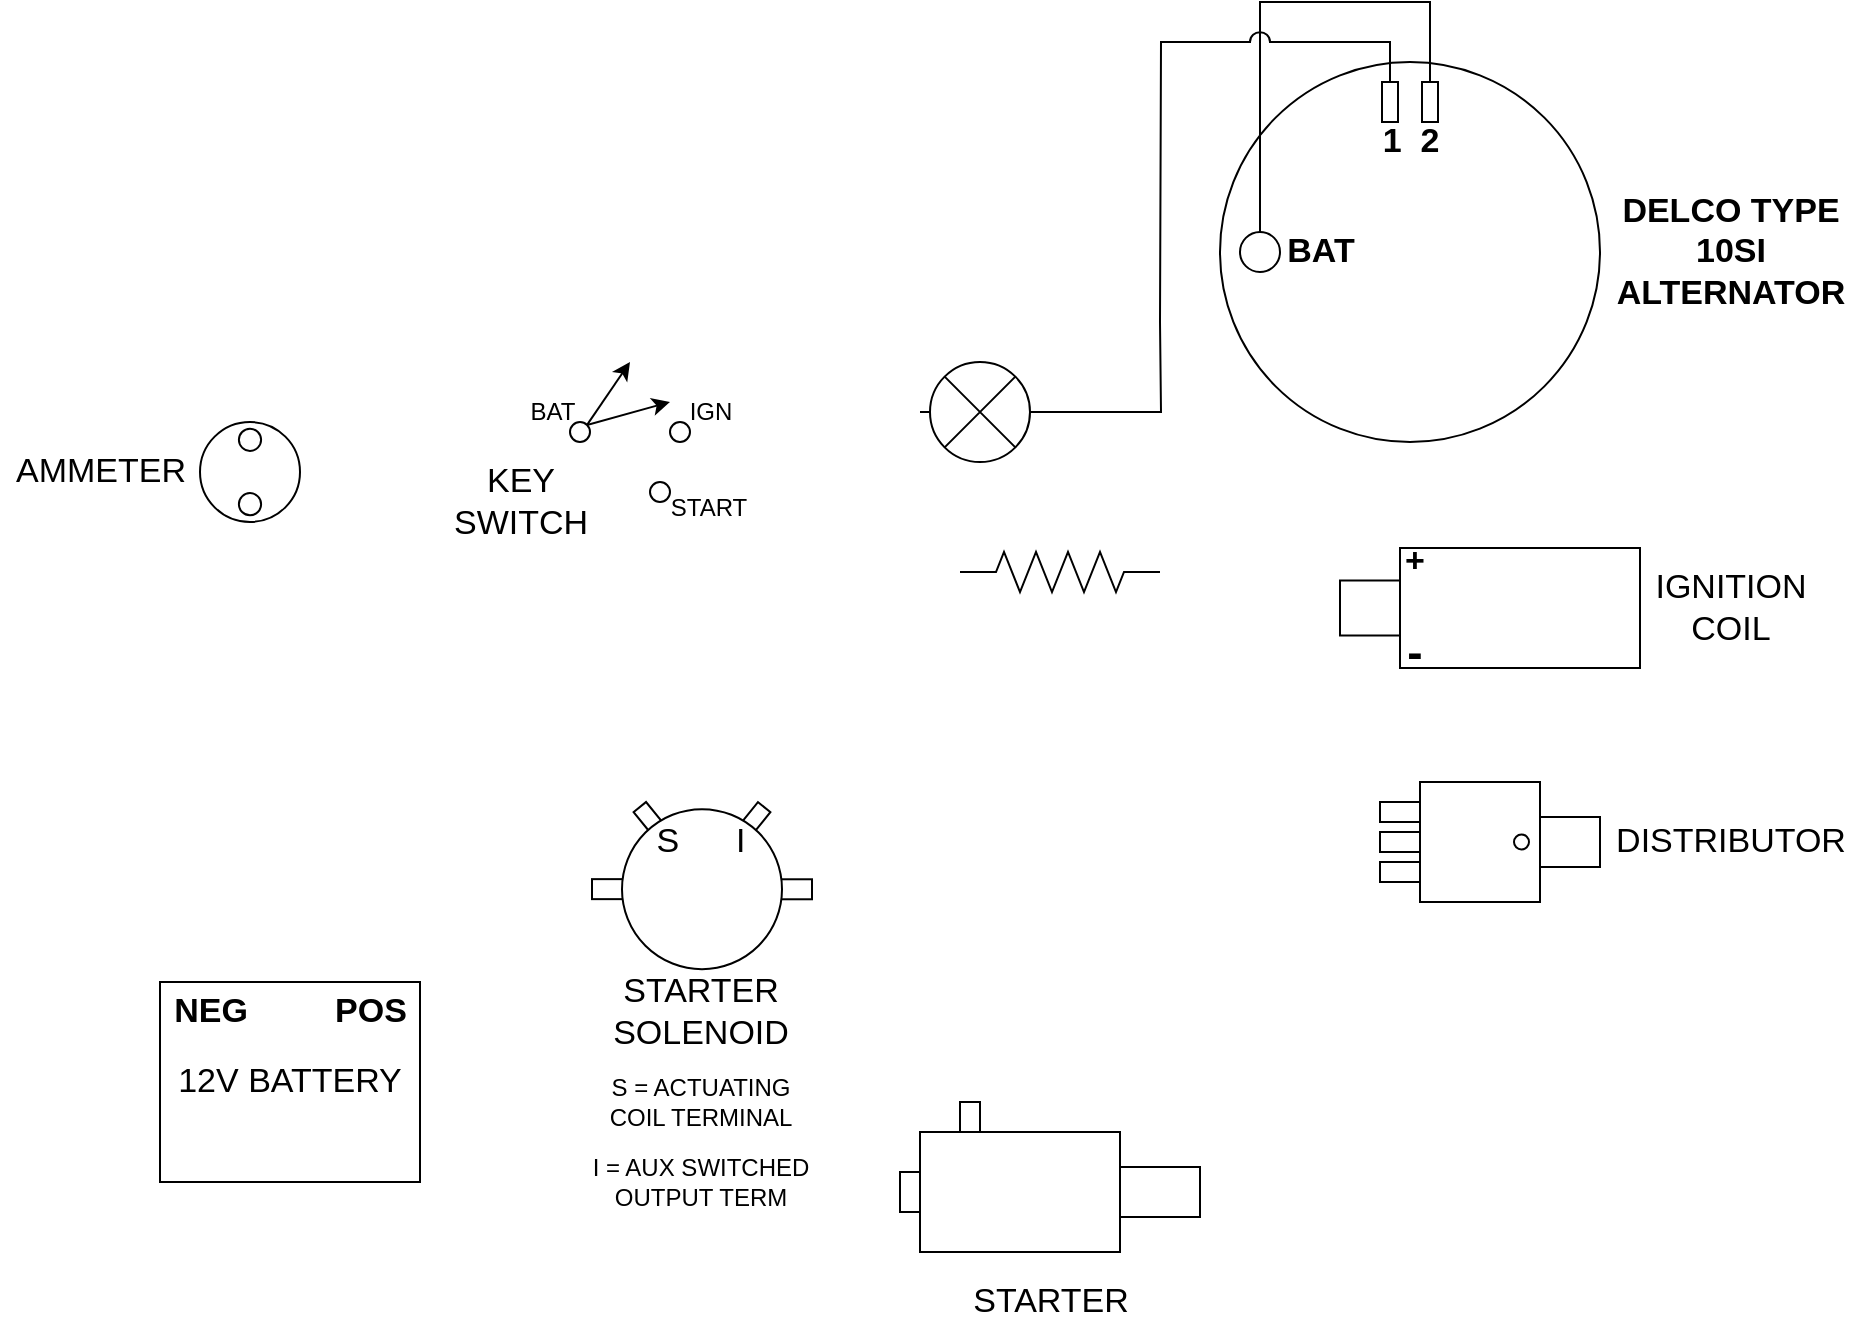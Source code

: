 <mxfile version="17.4.5" type="github">
  <diagram id="0mdSYScjWCPgBPlkuswg" name="Page-1">
    <mxGraphModel dx="1569" dy="1364" grid="1" gridSize="10" guides="1" tooltips="1" connect="1" arrows="1" fold="1" page="1" pageScale="1" pageWidth="850" pageHeight="1100" math="0" shadow="0">
      <root>
        <mxCell id="0" />
        <mxCell id="1" parent="0" />
        <mxCell id="Z7ZbEPt0gSPzM43egvNZ-90" style="edgeStyle=orthogonalEdgeStyle;rounded=0;jumpStyle=arc;jumpSize=10;orthogonalLoop=1;jettySize=auto;html=1;exitX=1;exitY=0.5;exitDx=0;exitDy=0;exitPerimeter=0;fontSize=11;endArrow=none;endFill=0;" edge="1" parent="1" source="83c7Uw7BSurRXPV7c4tu-4">
          <mxGeometry relative="1" as="geometry">
            <mxPoint x="620" y="170" as="targetPoint" />
          </mxGeometry>
        </mxCell>
        <mxCell id="83c7Uw7BSurRXPV7c4tu-4" value="" style="pointerEvents=1;verticalLabelPosition=bottom;shadow=0;dashed=0;align=center;html=1;verticalAlign=top;shape=mxgraph.electrical.miscellaneous.light_bulb;" parent="1" vertex="1">
          <mxGeometry x="500" y="190" width="60" height="50" as="geometry" />
        </mxCell>
        <mxCell id="83c7Uw7BSurRXPV7c4tu-5" value="" style="pointerEvents=1;verticalLabelPosition=bottom;shadow=0;dashed=0;align=center;html=1;verticalAlign=top;shape=mxgraph.electrical.resistors.resistor_2;" parent="1" vertex="1">
          <mxGeometry x="520" y="285" width="100" height="20" as="geometry" />
        </mxCell>
        <mxCell id="83c7Uw7BSurRXPV7c4tu-13" value="" style="group" parent="1" vertex="1" connectable="0">
          <mxGeometry x="730" y="400" width="240" height="115" as="geometry" />
        </mxCell>
        <mxCell id="Z7ZbEPt0gSPzM43egvNZ-70" value="" style="group" vertex="1" connectable="0" parent="83c7Uw7BSurRXPV7c4tu-13">
          <mxGeometry width="240" height="60" as="geometry" />
        </mxCell>
        <mxCell id="Z7ZbEPt0gSPzM43egvNZ-69" value="" style="group" vertex="1" connectable="0" parent="Z7ZbEPt0gSPzM43egvNZ-70">
          <mxGeometry width="110" height="60" as="geometry" />
        </mxCell>
        <mxCell id="83c7Uw7BSurRXPV7c4tu-7" value="" style="whiteSpace=wrap;html=1;aspect=fixed;" parent="Z7ZbEPt0gSPzM43egvNZ-69" vertex="1">
          <mxGeometry x="20" width="60" height="60" as="geometry" />
        </mxCell>
        <mxCell id="83c7Uw7BSurRXPV7c4tu-8" value="" style="rounded=0;whiteSpace=wrap;html=1;" parent="Z7ZbEPt0gSPzM43egvNZ-69" vertex="1">
          <mxGeometry y="10" width="20" height="10" as="geometry" />
        </mxCell>
        <mxCell id="83c7Uw7BSurRXPV7c4tu-9" value="" style="rounded=0;whiteSpace=wrap;html=1;" parent="Z7ZbEPt0gSPzM43egvNZ-69" vertex="1">
          <mxGeometry y="25" width="20" height="10" as="geometry" />
        </mxCell>
        <mxCell id="83c7Uw7BSurRXPV7c4tu-10" value="" style="rounded=0;whiteSpace=wrap;html=1;" parent="Z7ZbEPt0gSPzM43egvNZ-69" vertex="1">
          <mxGeometry y="40" width="20" height="10" as="geometry" />
        </mxCell>
        <mxCell id="83c7Uw7BSurRXPV7c4tu-12" value="" style="rounded=0;whiteSpace=wrap;html=1;" parent="Z7ZbEPt0gSPzM43egvNZ-69" vertex="1">
          <mxGeometry x="80" y="17.5" width="30" height="25" as="geometry" />
        </mxCell>
        <mxCell id="Z7ZbEPt0gSPzM43egvNZ-67" value="" style="ellipse;whiteSpace=wrap;html=1;aspect=fixed;fontSize=17;" vertex="1" parent="Z7ZbEPt0gSPzM43egvNZ-69">
          <mxGeometry x="67" y="26.25" width="7.5" height="7.5" as="geometry" />
        </mxCell>
        <mxCell id="Z7ZbEPt0gSPzM43egvNZ-68" value="DISTRIBUTOR" style="text;html=1;align=center;verticalAlign=middle;resizable=0;points=[];autosize=1;strokeColor=none;fillColor=none;fontSize=17;" vertex="1" parent="Z7ZbEPt0gSPzM43egvNZ-70">
          <mxGeometry x="110" y="15" width="130" height="30" as="geometry" />
        </mxCell>
        <mxCell id="Z7ZbEPt0gSPzM43egvNZ-47" value="" style="group" vertex="1" connectable="0" parent="1">
          <mxGeometry x="120" y="500" width="130" height="100" as="geometry" />
        </mxCell>
        <mxCell id="Z7ZbEPt0gSPzM43egvNZ-44" value="12V BATTERY" style="rounded=0;whiteSpace=wrap;html=1;fontSize=17;" vertex="1" parent="Z7ZbEPt0gSPzM43egvNZ-47">
          <mxGeometry width="130" height="100" as="geometry" />
        </mxCell>
        <mxCell id="Z7ZbEPt0gSPzM43egvNZ-45" value="NEG" style="text;html=1;align=center;verticalAlign=middle;resizable=0;points=[];autosize=1;strokeColor=none;fillColor=none;fontSize=17;fontStyle=1" vertex="1" parent="Z7ZbEPt0gSPzM43egvNZ-47">
          <mxGeometry width="50" height="30" as="geometry" />
        </mxCell>
        <mxCell id="Z7ZbEPt0gSPzM43egvNZ-46" value="POS" style="text;html=1;align=center;verticalAlign=middle;resizable=0;points=[];autosize=1;strokeColor=none;fillColor=none;fontSize=17;fontStyle=1" vertex="1" parent="Z7ZbEPt0gSPzM43egvNZ-47">
          <mxGeometry x="80" width="50" height="30" as="geometry" />
        </mxCell>
        <mxCell id="Z7ZbEPt0gSPzM43egvNZ-54" value="" style="group" vertex="1" connectable="0" parent="1">
          <mxGeometry x="490" y="560" width="150" height="115" as="geometry" />
        </mxCell>
        <mxCell id="Z7ZbEPt0gSPzM43egvNZ-52" value="STARTER" style="text;html=1;align=center;verticalAlign=middle;resizable=0;points=[];autosize=1;strokeColor=none;fillColor=none;fontSize=17;" vertex="1" parent="Z7ZbEPt0gSPzM43egvNZ-54">
          <mxGeometry x="30" y="85" width="90" height="30" as="geometry" />
        </mxCell>
        <mxCell id="Z7ZbEPt0gSPzM43egvNZ-48" value="" style="rounded=0;whiteSpace=wrap;html=1;fontSize=17;" vertex="1" parent="Z7ZbEPt0gSPzM43egvNZ-54">
          <mxGeometry x="10" y="15" width="100" height="60" as="geometry" />
        </mxCell>
        <mxCell id="Z7ZbEPt0gSPzM43egvNZ-49" value="" style="rounded=0;whiteSpace=wrap;html=1;fontSize=17;" vertex="1" parent="Z7ZbEPt0gSPzM43egvNZ-54">
          <mxGeometry x="110" y="32.5" width="40" height="25" as="geometry" />
        </mxCell>
        <mxCell id="Z7ZbEPt0gSPzM43egvNZ-50" value="" style="rounded=0;whiteSpace=wrap;html=1;fontSize=17;" vertex="1" parent="Z7ZbEPt0gSPzM43egvNZ-54">
          <mxGeometry x="30" width="10" height="15" as="geometry" />
        </mxCell>
        <mxCell id="Z7ZbEPt0gSPzM43egvNZ-51" value="" style="rounded=0;whiteSpace=wrap;html=1;fontSize=17;" vertex="1" parent="Z7ZbEPt0gSPzM43egvNZ-54">
          <mxGeometry y="35" width="10" height="20" as="geometry" />
        </mxCell>
        <mxCell id="Z7ZbEPt0gSPzM43egvNZ-61" value="" style="group" vertex="1" connectable="0" parent="1">
          <mxGeometry x="650" y="40" width="320" height="190" as="geometry" />
        </mxCell>
        <mxCell id="83c7Uw7BSurRXPV7c4tu-1" value="" style="ellipse;whiteSpace=wrap;html=1;aspect=fixed;" parent="Z7ZbEPt0gSPzM43egvNZ-61" vertex="1">
          <mxGeometry width="190" height="190" as="geometry" />
        </mxCell>
        <mxCell id="83c7Uw7BSurRXPV7c4tu-3" value="&lt;div style=&quot;font-size: 17px;&quot;&gt;DELCO TYPE&lt;/div&gt;&lt;div style=&quot;font-size: 17px;&quot;&gt;10SI&lt;/div&gt;&lt;div style=&quot;font-size: 17px;&quot;&gt;ALTERNATOR&lt;br style=&quot;font-size: 17px;&quot;&gt;&lt;/div&gt;" style="text;html=1;align=center;verticalAlign=middle;resizable=0;points=[];autosize=1;strokeColor=none;fillColor=none;fontStyle=1;fontSize=17;" parent="Z7ZbEPt0gSPzM43egvNZ-61" vertex="1">
          <mxGeometry x="190" y="60" width="130" height="70" as="geometry" />
        </mxCell>
        <mxCell id="Z7ZbEPt0gSPzM43egvNZ-55" value="" style="rounded=0;whiteSpace=wrap;html=1;fontSize=17;" vertex="1" parent="Z7ZbEPt0gSPzM43egvNZ-61">
          <mxGeometry x="81" y="10" width="8" height="20" as="geometry" />
        </mxCell>
        <mxCell id="Z7ZbEPt0gSPzM43egvNZ-57" value="" style="rounded=0;whiteSpace=wrap;html=1;fontSize=17;" vertex="1" parent="Z7ZbEPt0gSPzM43egvNZ-61">
          <mxGeometry x="101" y="10" width="8" height="20" as="geometry" />
        </mxCell>
        <mxCell id="Z7ZbEPt0gSPzM43egvNZ-58" value="" style="ellipse;whiteSpace=wrap;html=1;aspect=fixed;fontSize=17;" vertex="1" parent="Z7ZbEPt0gSPzM43egvNZ-61">
          <mxGeometry x="10" y="85" width="20" height="20" as="geometry" />
        </mxCell>
        <mxCell id="Z7ZbEPt0gSPzM43egvNZ-59" value="1&amp;nbsp; 2" style="text;html=1;align=center;verticalAlign=middle;resizable=0;points=[];autosize=1;strokeColor=none;fillColor=none;fontSize=17;fontStyle=1" vertex="1" parent="Z7ZbEPt0gSPzM43egvNZ-61">
          <mxGeometry x="75" y="25" width="40" height="30" as="geometry" />
        </mxCell>
        <mxCell id="Z7ZbEPt0gSPzM43egvNZ-60" value="BAT" style="text;html=1;align=center;verticalAlign=middle;resizable=0;points=[];autosize=1;strokeColor=none;fillColor=none;fontSize=17;fontStyle=1" vertex="1" parent="Z7ZbEPt0gSPzM43egvNZ-61">
          <mxGeometry x="25" y="80" width="50" height="30" as="geometry" />
        </mxCell>
        <mxCell id="Z7ZbEPt0gSPzM43egvNZ-87" style="edgeStyle=orthogonalEdgeStyle;rounded=0;orthogonalLoop=1;jettySize=auto;html=1;fontSize=11;endArrow=none;endFill=0;jumpStyle=arc;jumpSize=10;" edge="1" parent="Z7ZbEPt0gSPzM43egvNZ-61" source="Z7ZbEPt0gSPzM43egvNZ-57" target="Z7ZbEPt0gSPzM43egvNZ-58">
          <mxGeometry relative="1" as="geometry">
            <Array as="points">
              <mxPoint x="105" y="-30" />
              <mxPoint x="20" y="-30" />
            </Array>
          </mxGeometry>
        </mxCell>
        <mxCell id="Z7ZbEPt0gSPzM43egvNZ-66" value="" style="group;fontSize=12;" vertex="1" connectable="0" parent="1">
          <mxGeometry x="710" y="275" width="240" height="75" as="geometry" />
        </mxCell>
        <mxCell id="Z7ZbEPt0gSPzM43egvNZ-65" value="&lt;div style=&quot;font-size: 17px;&quot;&gt;IGNITION&lt;/div&gt;&lt;div style=&quot;font-size: 17px;&quot;&gt;COIL&lt;br style=&quot;font-size: 17px;&quot;&gt;&lt;/div&gt;" style="text;html=1;align=center;verticalAlign=middle;resizable=0;points=[];autosize=1;strokeColor=none;fillColor=none;fontSize=17;" vertex="1" parent="Z7ZbEPt0gSPzM43egvNZ-66">
          <mxGeometry x="150" y="13" width="90" height="50" as="geometry" />
        </mxCell>
        <mxCell id="83c7Uw7BSurRXPV7c4tu-6" value="" style="rounded=0;whiteSpace=wrap;html=1;" parent="Z7ZbEPt0gSPzM43egvNZ-66" vertex="1">
          <mxGeometry x="30" y="8" width="120" height="60" as="geometry" />
        </mxCell>
        <mxCell id="Z7ZbEPt0gSPzM43egvNZ-1" value="" style="rounded=0;whiteSpace=wrap;html=1;" vertex="1" parent="Z7ZbEPt0gSPzM43egvNZ-66">
          <mxGeometry y="24.25" width="30" height="27.5" as="geometry" />
        </mxCell>
        <mxCell id="Z7ZbEPt0gSPzM43egvNZ-63" value="+" style="text;html=1;align=center;verticalAlign=middle;resizable=0;points=[];autosize=1;strokeColor=none;fillColor=none;fontSize=17;fontStyle=1" vertex="1" parent="Z7ZbEPt0gSPzM43egvNZ-66">
          <mxGeometry x="22" width="30" height="30" as="geometry" />
        </mxCell>
        <mxCell id="Z7ZbEPt0gSPzM43egvNZ-64" value="-" style="text;html=1;align=center;verticalAlign=middle;resizable=0;points=[];autosize=1;strokeColor=none;fillColor=none;fontSize=23;fontStyle=1;spacing=0;" vertex="1" parent="Z7ZbEPt0gSPzM43egvNZ-66">
          <mxGeometry x="27" y="45" width="20" height="30" as="geometry" />
        </mxCell>
        <mxCell id="Z7ZbEPt0gSPzM43egvNZ-75" value="" style="group" vertex="1" connectable="0" parent="1">
          <mxGeometry x="330" y="410.001" width="120" height="204.999" as="geometry" />
        </mxCell>
        <mxCell id="Z7ZbEPt0gSPzM43egvNZ-6" value="" style="rounded=0;whiteSpace=wrap;html=1;rotation=51;direction=east;" vertex="1" parent="Z7ZbEPt0gSPzM43egvNZ-75">
          <mxGeometry x="27.5" y="3.569" width="13" height="8" as="geometry" />
        </mxCell>
        <mxCell id="Z7ZbEPt0gSPzM43egvNZ-7" value="" style="rounded=0;whiteSpace=wrap;html=1;" vertex="1" parent="Z7ZbEPt0gSPzM43egvNZ-75">
          <mxGeometry x="6" y="38.569" width="20" height="10" as="geometry" />
        </mxCell>
        <mxCell id="Z7ZbEPt0gSPzM43egvNZ-16" value="" style="group;flipH=1;flipV=0;" vertex="1" connectable="0" parent="Z7ZbEPt0gSPzM43egvNZ-75">
          <mxGeometry x="21" y="0.069" width="95" height="83.569" as="geometry" />
        </mxCell>
        <mxCell id="Z7ZbEPt0gSPzM43egvNZ-13" value="" style="rounded=0;whiteSpace=wrap;html=1;rotation=309;direction=east;flipH=1;flipV=0;" vertex="1" parent="Z7ZbEPt0gSPzM43egvNZ-16">
          <mxGeometry x="60.5" y="3.569" width="13" height="8" as="geometry" />
        </mxCell>
        <mxCell id="Z7ZbEPt0gSPzM43egvNZ-14" value="" style="rounded=0;whiteSpace=wrap;html=1;" vertex="1" parent="Z7ZbEPt0gSPzM43egvNZ-16">
          <mxGeometry x="75" y="38.569" width="20" height="10" as="geometry" />
        </mxCell>
        <mxCell id="Z7ZbEPt0gSPzM43egvNZ-3" value="" style="ellipse;whiteSpace=wrap;html=1;aspect=fixed;" vertex="1" parent="Z7ZbEPt0gSPzM43egvNZ-75">
          <mxGeometry x="21" y="3.569" width="80" height="80" as="geometry" />
        </mxCell>
        <mxCell id="Z7ZbEPt0gSPzM43egvNZ-18" value="S&amp;nbsp;&amp;nbsp;&amp;nbsp;&amp;nbsp;&amp;nbsp; I" style="text;html=1;align=center;verticalAlign=middle;resizable=0;points=[];autosize=1;strokeColor=none;fillColor=none;fontSize=17;" vertex="1" parent="Z7ZbEPt0gSPzM43egvNZ-75">
          <mxGeometry x="30" y="5" width="60" height="30" as="geometry" />
        </mxCell>
        <mxCell id="Z7ZbEPt0gSPzM43egvNZ-74" value="" style="group" vertex="1" connectable="0" parent="Z7ZbEPt0gSPzM43egvNZ-75">
          <mxGeometry y="79.999" width="120" height="125" as="geometry" />
        </mxCell>
        <mxCell id="Z7ZbEPt0gSPzM43egvNZ-71" value="&lt;div&gt;STARTER&lt;/div&gt;&lt;div&gt;SOLENOID&lt;br&gt;&lt;/div&gt;" style="text;html=1;align=center;verticalAlign=middle;resizable=0;points=[];autosize=1;strokeColor=none;fillColor=none;fontSize=17;" vertex="1" parent="Z7ZbEPt0gSPzM43egvNZ-74">
          <mxGeometry x="10" width="100" height="50" as="geometry" />
        </mxCell>
        <mxCell id="Z7ZbEPt0gSPzM43egvNZ-72" value="&lt;div&gt;S = ACTUATING&lt;/div&gt;&lt;div&gt;COIL TERMINAL&lt;br&gt;&lt;/div&gt;" style="text;html=1;align=center;verticalAlign=middle;resizable=0;points=[];autosize=1;strokeColor=none;fillColor=none;fontSize=12;" vertex="1" parent="Z7ZbEPt0gSPzM43egvNZ-74">
          <mxGeometry x="5" y="55" width="110" height="30" as="geometry" />
        </mxCell>
        <mxCell id="Z7ZbEPt0gSPzM43egvNZ-73" value="&lt;div&gt;I = AUX SWITCHED&lt;/div&gt;&lt;div&gt;OUTPUT TERM&lt;br&gt;&lt;/div&gt;" style="text;html=1;align=center;verticalAlign=middle;resizable=0;points=[];autosize=1;strokeColor=none;fillColor=none;fontSize=12;" vertex="1" parent="Z7ZbEPt0gSPzM43egvNZ-74">
          <mxGeometry y="95" width="120" height="30" as="geometry" />
        </mxCell>
        <mxCell id="Z7ZbEPt0gSPzM43egvNZ-84" value="" style="group" vertex="1" connectable="0" parent="1">
          <mxGeometry x="260" y="190" width="159" height="95" as="geometry" />
        </mxCell>
        <mxCell id="Z7ZbEPt0gSPzM43egvNZ-62" value="" style="group" vertex="1" connectable="0" parent="Z7ZbEPt0gSPzM43egvNZ-84">
          <mxGeometry x="65" width="60" height="70" as="geometry" />
        </mxCell>
        <mxCell id="Z7ZbEPt0gSPzM43egvNZ-20" value="" style="ellipse;whiteSpace=wrap;html=1;aspect=fixed;fontSize=17;" vertex="1" parent="Z7ZbEPt0gSPzM43egvNZ-62">
          <mxGeometry y="30" width="10" height="10" as="geometry" />
        </mxCell>
        <mxCell id="Z7ZbEPt0gSPzM43egvNZ-22" value="" style="ellipse;whiteSpace=wrap;html=1;aspect=fixed;fontSize=17;" vertex="1" parent="Z7ZbEPt0gSPzM43egvNZ-62">
          <mxGeometry x="50" y="30" width="10" height="10" as="geometry" />
        </mxCell>
        <mxCell id="Z7ZbEPt0gSPzM43egvNZ-23" value="" style="ellipse;whiteSpace=wrap;html=1;aspect=fixed;fontSize=17;" vertex="1" parent="Z7ZbEPt0gSPzM43egvNZ-62">
          <mxGeometry x="40" y="60" width="10" height="10" as="geometry" />
        </mxCell>
        <mxCell id="Z7ZbEPt0gSPzM43egvNZ-28" value="" style="endArrow=classic;html=1;rounded=0;fontSize=17;exitX=1;exitY=0;exitDx=0;exitDy=0;" edge="1" parent="Z7ZbEPt0gSPzM43egvNZ-62" source="Z7ZbEPt0gSPzM43egvNZ-20">
          <mxGeometry width="50" height="50" relative="1" as="geometry">
            <mxPoint x="10" y="30" as="sourcePoint" />
            <mxPoint x="30" as="targetPoint" />
          </mxGeometry>
        </mxCell>
        <mxCell id="Z7ZbEPt0gSPzM43egvNZ-29" value="" style="endArrow=classic;html=1;rounded=0;fontSize=17;exitX=1;exitY=0;exitDx=0;exitDy=0;" edge="1" parent="Z7ZbEPt0gSPzM43egvNZ-62" source="Z7ZbEPt0gSPzM43egvNZ-20">
          <mxGeometry width="50" height="50" relative="1" as="geometry">
            <mxPoint x="14.996" y="40.004" as="sourcePoint" />
            <mxPoint x="50" y="20" as="targetPoint" />
          </mxGeometry>
        </mxCell>
        <mxCell id="Z7ZbEPt0gSPzM43egvNZ-78" value="BAT" style="text;html=1;align=center;verticalAlign=middle;resizable=0;points=[];autosize=1;strokeColor=none;fillColor=none;fontSize=12;" vertex="1" parent="Z7ZbEPt0gSPzM43egvNZ-84">
          <mxGeometry x="36" y="15" width="40" height="20" as="geometry" />
        </mxCell>
        <mxCell id="Z7ZbEPt0gSPzM43egvNZ-79" value="START" style="text;html=1;align=center;verticalAlign=middle;resizable=0;points=[];autosize=1;strokeColor=none;fillColor=none;fontSize=12;" vertex="1" parent="Z7ZbEPt0gSPzM43egvNZ-84">
          <mxGeometry x="109" y="63" width="50" height="20" as="geometry" />
        </mxCell>
        <mxCell id="Z7ZbEPt0gSPzM43egvNZ-80" value="IGN" style="text;html=1;align=center;verticalAlign=middle;resizable=0;points=[];autosize=1;strokeColor=none;fillColor=none;fontSize=12;" vertex="1" parent="Z7ZbEPt0gSPzM43egvNZ-84">
          <mxGeometry x="115" y="15" width="40" height="20" as="geometry" />
        </mxCell>
        <mxCell id="Z7ZbEPt0gSPzM43egvNZ-83" value="&lt;div&gt;KEY&lt;/div&gt;&lt;div&gt;SWITCH&lt;br&gt;&lt;/div&gt;" style="text;html=1;align=center;verticalAlign=middle;resizable=0;points=[];autosize=1;strokeColor=none;fillColor=none;fontSize=17;" vertex="1" parent="Z7ZbEPt0gSPzM43egvNZ-84">
          <mxGeometry y="45" width="80" height="50" as="geometry" />
        </mxCell>
        <mxCell id="Z7ZbEPt0gSPzM43egvNZ-89" style="edgeStyle=orthogonalEdgeStyle;rounded=0;jumpStyle=arc;jumpSize=10;orthogonalLoop=1;jettySize=auto;html=1;fontSize=11;endArrow=none;endFill=0;exitX=0.5;exitY=0;exitDx=0;exitDy=0;" edge="1" parent="1" source="Z7ZbEPt0gSPzM43egvNZ-55">
          <mxGeometry relative="1" as="geometry">
            <mxPoint x="620" y="170" as="targetPoint" />
          </mxGeometry>
        </mxCell>
        <mxCell id="Z7ZbEPt0gSPzM43egvNZ-85" value="" style="group" vertex="1" connectable="0" parent="1">
          <mxGeometry x="40" y="220" width="150" height="50" as="geometry" />
        </mxCell>
        <mxCell id="Z7ZbEPt0gSPzM43egvNZ-43" value="" style="group" vertex="1" connectable="0" parent="Z7ZbEPt0gSPzM43egvNZ-85">
          <mxGeometry x="100" width="50" height="50" as="geometry" />
        </mxCell>
        <mxCell id="Z7ZbEPt0gSPzM43egvNZ-39" value="" style="ellipse;whiteSpace=wrap;html=1;aspect=fixed;fontSize=17;" vertex="1" parent="Z7ZbEPt0gSPzM43egvNZ-43">
          <mxGeometry width="50" height="50" as="geometry" />
        </mxCell>
        <mxCell id="Z7ZbEPt0gSPzM43egvNZ-40" value="" style="ellipse;whiteSpace=wrap;html=1;aspect=fixed;fontSize=17;" vertex="1" parent="Z7ZbEPt0gSPzM43egvNZ-43">
          <mxGeometry x="19.444" y="3.333" width="11.111" height="11.111" as="geometry" />
        </mxCell>
        <mxCell id="Z7ZbEPt0gSPzM43egvNZ-42" value="" style="ellipse;whiteSpace=wrap;html=1;aspect=fixed;fontSize=17;" vertex="1" parent="Z7ZbEPt0gSPzM43egvNZ-43">
          <mxGeometry x="19.444" y="35.556" width="11.111" height="11.111" as="geometry" />
        </mxCell>
        <mxCell id="Z7ZbEPt0gSPzM43egvNZ-76" value="&lt;font style=&quot;font-size: 17px&quot;&gt;AMMETER&lt;/font&gt;" style="text;html=1;align=center;verticalAlign=middle;resizable=0;points=[];autosize=1;strokeColor=none;fillColor=none;fontSize=12;" vertex="1" parent="Z7ZbEPt0gSPzM43egvNZ-85">
          <mxGeometry y="15" width="100" height="20" as="geometry" />
        </mxCell>
      </root>
    </mxGraphModel>
  </diagram>
</mxfile>
